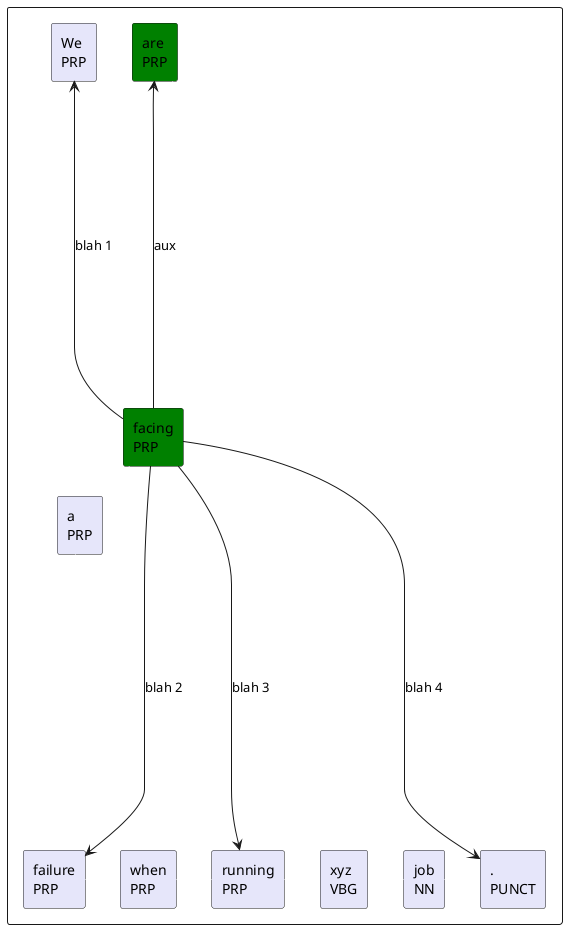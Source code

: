 @startuml
'left to right direction

' Define the nodes in the same rank
rectangle {
rectangle "We\nPRP" as w1 #lavender
rectangle "are\nPRP" as w2 #green
rectangle "facing\nPRP" as w3 #green
rectangle "a\nPRP" as w4 #lavender
rectangle "failure\nPRP" as w5 #lavender
rectangle "when\nPRP" as w6 #lavender
rectangle "running\nPRP" as w7 #lavender
rectangle "xyz\nVBG" as w8 #lavender
rectangle "job\nNN" as w9 #lavender
rectangle ".\nPUNCT" as w10 #lavender
}
' Invisible edges to maintain layout
w1 . w2 #white
w2 . w3 #white
w3 . w4 #white
w4 . w5 #white
w5 . w6 #white
w6 . w7 #white
w7 . w8 #white
w8 . w9 #white
w9 . w10 #white

' Define visible edges with labels
w3 ------> w2 : aux
w3 ------> w1 : blah 1
w3 ------> w5 : blah 2
w3 ------> w7 : blah 3
w3 ------> w10 : blah 4
@enduml
